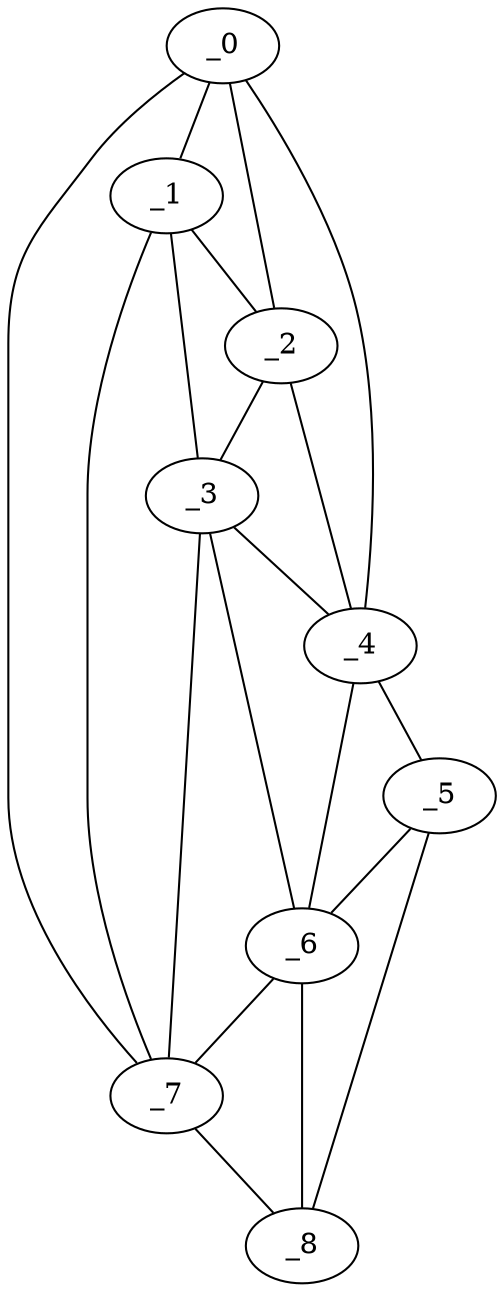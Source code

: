 graph "obj9__255.gxl" {
	_0	 [x=29,
		y=6];
	_1	 [x=48,
		y=11];
	_0 -- _1	 [valence=2];
	_2	 [x=53,
		y=10];
	_0 -- _2	 [valence=1];
	_4	 [x=78,
		y=7];
	_0 -- _4	 [valence=1];
	_7	 [x=97,
		y=121];
	_0 -- _7	 [valence=1];
	_1 -- _2	 [valence=2];
	_3	 [x=61,
		y=15];
	_1 -- _3	 [valence=1];
	_1 -- _7	 [valence=1];
	_2 -- _3	 [valence=1];
	_2 -- _4	 [valence=2];
	_3 -- _4	 [valence=1];
	_6	 [x=95,
		y=32];
	_3 -- _6	 [valence=2];
	_3 -- _7	 [valence=2];
	_5	 [x=95,
		y=19];
	_4 -- _5	 [valence=1];
	_4 -- _6	 [valence=2];
	_5 -- _6	 [valence=1];
	_8	 [x=99,
		y=25];
	_5 -- _8	 [valence=1];
	_6 -- _7	 [valence=1];
	_6 -- _8	 [valence=1];
	_7 -- _8	 [valence=1];
}
